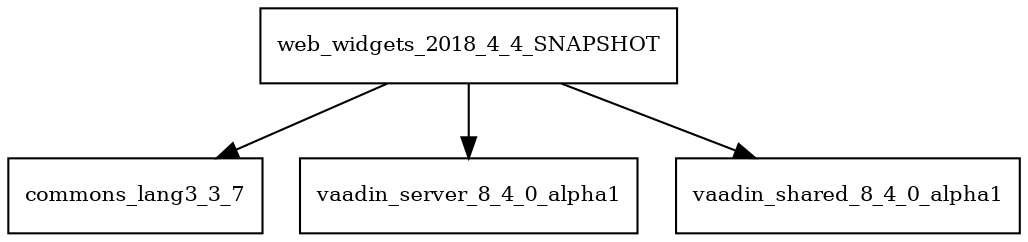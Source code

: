 digraph web_widgets_2018_4_4_SNAPSHOT_dependencies {
  node [shape = box, fontsize=10.0];
  web_widgets_2018_4_4_SNAPSHOT -> commons_lang3_3_7;
  web_widgets_2018_4_4_SNAPSHOT -> vaadin_server_8_4_0_alpha1;
  web_widgets_2018_4_4_SNAPSHOT -> vaadin_shared_8_4_0_alpha1;
}
